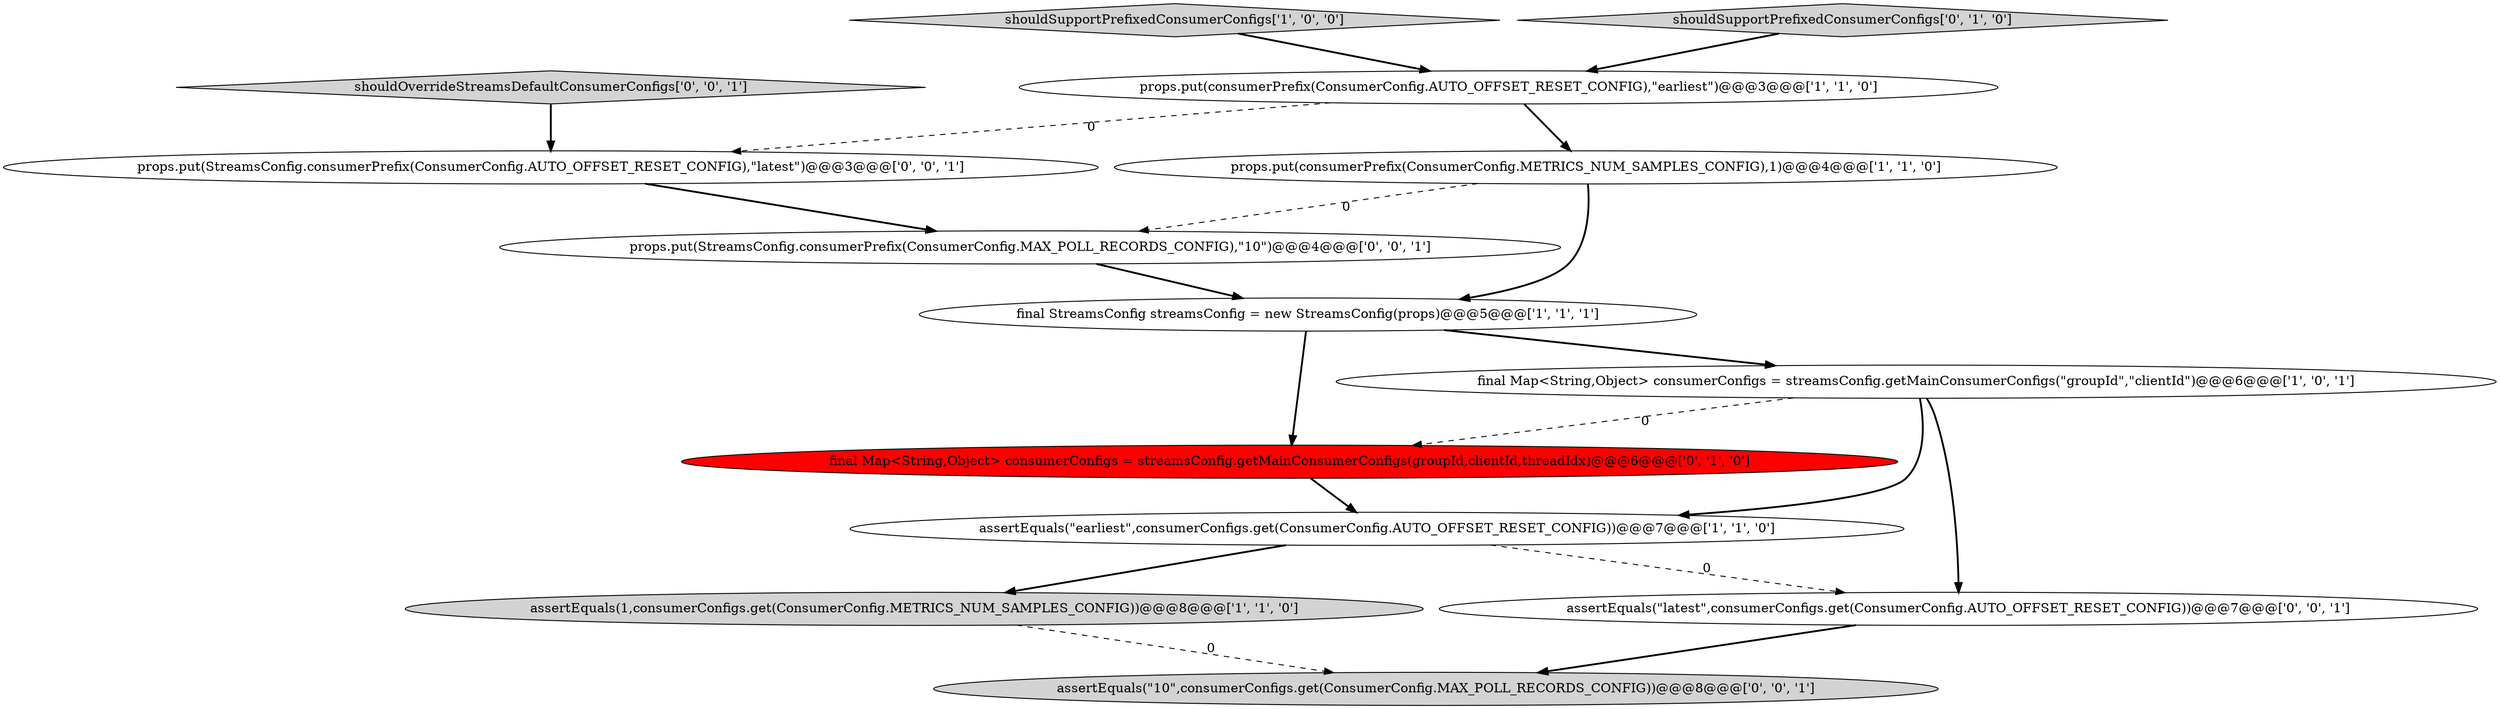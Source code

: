 digraph {
7 [style = filled, label = "final Map<String,Object> consumerConfigs = streamsConfig.getMainConsumerConfigs(groupId,clientId,threadIdx)@@@6@@@['0', '1', '0']", fillcolor = red, shape = ellipse image = "AAA1AAABBB2BBB"];
4 [style = filled, label = "props.put(consumerPrefix(ConsumerConfig.AUTO_OFFSET_RESET_CONFIG),\"earliest\")@@@3@@@['1', '1', '0']", fillcolor = white, shape = ellipse image = "AAA0AAABBB1BBB"];
6 [style = filled, label = "shouldSupportPrefixedConsumerConfigs['1', '0', '0']", fillcolor = lightgray, shape = diamond image = "AAA0AAABBB1BBB"];
8 [style = filled, label = "shouldSupportPrefixedConsumerConfigs['0', '1', '0']", fillcolor = lightgray, shape = diamond image = "AAA0AAABBB2BBB"];
11 [style = filled, label = "assertEquals(\"10\",consumerConfigs.get(ConsumerConfig.MAX_POLL_RECORDS_CONFIG))@@@8@@@['0', '0', '1']", fillcolor = lightgray, shape = ellipse image = "AAA0AAABBB3BBB"];
1 [style = filled, label = "final StreamsConfig streamsConfig = new StreamsConfig(props)@@@5@@@['1', '1', '1']", fillcolor = white, shape = ellipse image = "AAA0AAABBB1BBB"];
9 [style = filled, label = "shouldOverrideStreamsDefaultConsumerConfigs['0', '0', '1']", fillcolor = lightgray, shape = diamond image = "AAA0AAABBB3BBB"];
13 [style = filled, label = "props.put(StreamsConfig.consumerPrefix(ConsumerConfig.MAX_POLL_RECORDS_CONFIG),\"10\")@@@4@@@['0', '0', '1']", fillcolor = white, shape = ellipse image = "AAA0AAABBB3BBB"];
2 [style = filled, label = "props.put(consumerPrefix(ConsumerConfig.METRICS_NUM_SAMPLES_CONFIG),1)@@@4@@@['1', '1', '0']", fillcolor = white, shape = ellipse image = "AAA0AAABBB1BBB"];
10 [style = filled, label = "props.put(StreamsConfig.consumerPrefix(ConsumerConfig.AUTO_OFFSET_RESET_CONFIG),\"latest\")@@@3@@@['0', '0', '1']", fillcolor = white, shape = ellipse image = "AAA0AAABBB3BBB"];
5 [style = filled, label = "assertEquals(\"earliest\",consumerConfigs.get(ConsumerConfig.AUTO_OFFSET_RESET_CONFIG))@@@7@@@['1', '1', '0']", fillcolor = white, shape = ellipse image = "AAA0AAABBB1BBB"];
12 [style = filled, label = "assertEquals(\"latest\",consumerConfigs.get(ConsumerConfig.AUTO_OFFSET_RESET_CONFIG))@@@7@@@['0', '0', '1']", fillcolor = white, shape = ellipse image = "AAA0AAABBB3BBB"];
3 [style = filled, label = "final Map<String,Object> consumerConfigs = streamsConfig.getMainConsumerConfigs(\"groupId\",\"clientId\")@@@6@@@['1', '0', '1']", fillcolor = white, shape = ellipse image = "AAA0AAABBB1BBB"];
0 [style = filled, label = "assertEquals(1,consumerConfigs.get(ConsumerConfig.METRICS_NUM_SAMPLES_CONFIG))@@@8@@@['1', '1', '0']", fillcolor = lightgray, shape = ellipse image = "AAA0AAABBB1BBB"];
1->3 [style = bold, label=""];
6->4 [style = bold, label=""];
3->5 [style = bold, label=""];
7->5 [style = bold, label=""];
5->12 [style = dashed, label="0"];
0->11 [style = dashed, label="0"];
4->2 [style = bold, label=""];
8->4 [style = bold, label=""];
3->12 [style = bold, label=""];
9->10 [style = bold, label=""];
5->0 [style = bold, label=""];
10->13 [style = bold, label=""];
4->10 [style = dashed, label="0"];
3->7 [style = dashed, label="0"];
1->7 [style = bold, label=""];
2->13 [style = dashed, label="0"];
2->1 [style = bold, label=""];
13->1 [style = bold, label=""];
12->11 [style = bold, label=""];
}

